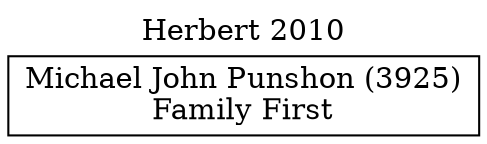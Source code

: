 // House preference flow
digraph "Michael John Punshon (3925)_Herbert_2010" {
	graph [label="Herbert 2010" labelloc=t mclimit=10]
	node [shape=box]
	"Michael John Punshon (3925)" [label="Michael John Punshon (3925)
Family First"]
}
